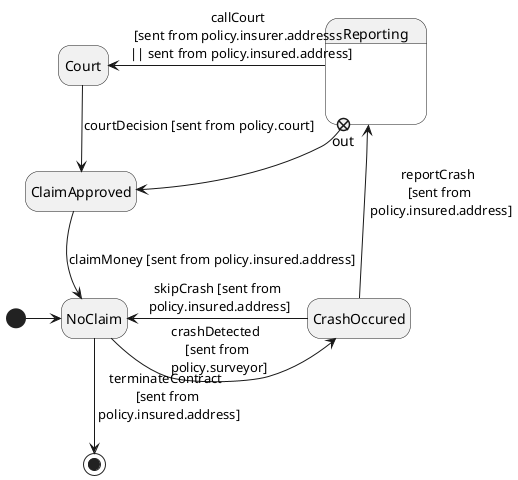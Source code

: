 @startuml PolicyContract
skinparam Monochrome true
skinparam Shadowing false
skinparam sequenceMessageAlign direction

hide empty description

state Reporting {
    state out <<exitPoint>>
}

[*] -> NoClaim

NoClaim -> CrashOccured: crashDetected \n[sent from\n policy.surveyor]
CrashOccured -> NoClaim: skipCrash [sent from\n policy.insured.address]
CrashOccured -> Reporting: reportCrash \n[sent from\n policy.insured.address]

Reporting -> Court: callCourt \n[sent from policy.insurer.addresss \n || sent from policy.insured.address]

out --> ClaimApproved: approveClaim
Court --> ClaimApproved: courtDecision [sent from policy.court]
ClaimApproved --> NoClaim: claimMoney [sent from policy.insured.address]
NoClaim --> [*]: terminateContract \n[sent from\n policy.insured.address]


@enduml